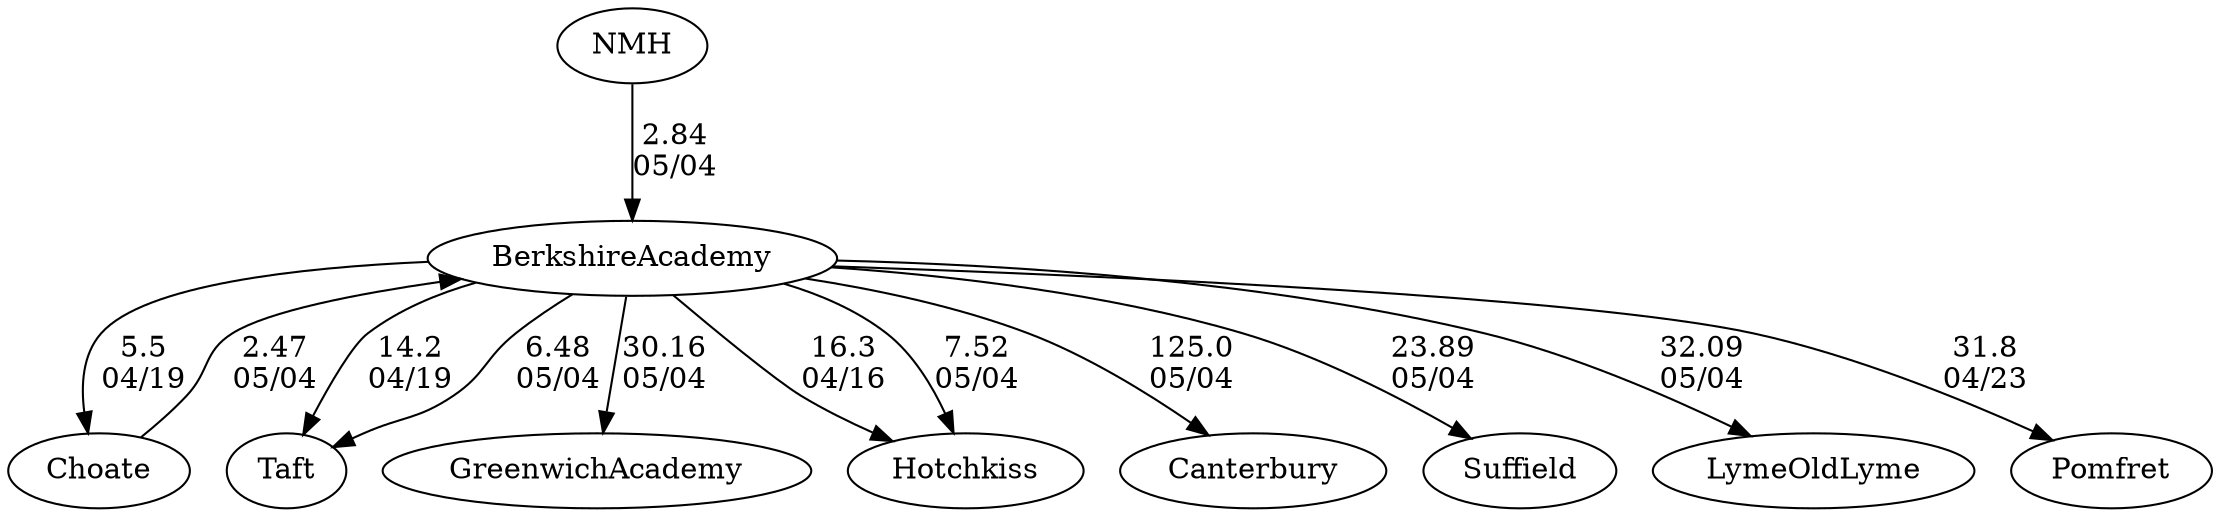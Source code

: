 digraph girls2foursBerkshireAcademy {Taft [URL="girls2foursBerkshireAcademyTaft.html"];Choate [URL="girls2foursBerkshireAcademyChoate.html"];GreenwichAcademy [URL="girls2foursBerkshireAcademyGreenwichAcademy.html"];NMH [URL="girls2foursBerkshireAcademyNMH.html"];Hotchkiss [URL="girls2foursBerkshireAcademyHotchkiss.html"];Canterbury [URL="girls2foursBerkshireAcademyCanterbury.html"];BerkshireAcademy [URL="girls2foursBerkshireAcademyBerkshireAcademy.html"];Suffield [URL="girls2foursBerkshireAcademySuffield.html"];LymeOldLyme [URL="girls2foursBerkshireAcademyLymeOldLyme.html"];Pomfret [URL="girls2foursBerkshireAcademyPomfret.html"];BerkshireAcademy -> Choate[label="5.5
04/19", weight="95", tooltip="NEIRA Boys & Girls Fours,Berkshire v. Choate & Taft			
Distance: 1500 M Conditions: Warm, partly cloudy. Steady tailwind ~8-12 mph throughout the afternoon; strongest in the latter 1000 M. Comments: In the G2 race, Berkshire stopped before the finish line and drifted across. Thanks to Choate and Taft for traveling to Camp Sloane for our annual early season tilt.
None", URL="https://www.row2k.com/results/resultspage.cfm?UID=9D6EF532608DCE0FFB64EAEAE8781272&cat=5", random="random"]; 
BerkshireAcademy -> Taft[label="14.2
04/19", weight="86", tooltip="NEIRA Boys & Girls Fours,Berkshire v. Choate & Taft			
Distance: 1500 M Conditions: Warm, partly cloudy. Steady tailwind ~8-12 mph throughout the afternoon; strongest in the latter 1000 M. Comments: In the G2 race, Berkshire stopped before the finish line and drifted across. Thanks to Choate and Taft for traveling to Camp Sloane for our annual early season tilt.
None", URL="https://www.row2k.com/results/resultspage.cfm?UID=9D6EF532608DCE0FFB64EAEAE8781272&cat=5", random="random"]; 
BerkshireAcademy -> Hotchkiss[label="16.3
04/16", weight="84", tooltip="NEIRA Boys & Girls Fours,Berkshire School vs. Hotchkiss			
Distance: 1500 M Conditions: Chilly and cloudy with variable cross headwinds building over the afternoon; strongest in the middle 500. Generally flat water with some slight chop in middle 500. Comments: Order of racing: G3-B4-G2-B3-G1-B2-G4-B1. Berkshire hotseated between G3 and G4. Great to be able to welcome our neighbors to the world of fours racing.
None", URL="https://www.row2k.com/results/resultspage.cfm?UID=146036DC0D57AEEFDD13651887C3B194&cat=5", random="random"]; 
BerkshireAcademy -> Pomfret[label="31.8
04/23", weight="69", tooltip="NEIRA Girls Fours, Pomfret v. Berkshire, Marianapolis			
Distance: 1500m Conditions: 8MPH headwind, stronger gusts in the first 500. Occasional gusty crosswinds, light chop, but generally good water. Comments: Alternated races with boys. Order of girls races: G3, G2, G1, G4. The 3rd boat race had to restart because of an over-the-head crab in the first 100m in the Berkshire boat.
None", URL="https://www.row2k.com/results/resultspage.cfm?UID=E5F9B2C1554A1FBD0FEB68B2E09DEB28&cat=1", random="random"]; 
NMH -> BerkshireAcademy[label="2.84
05/04", weight="98", tooltip="Founder's Day Regatta			
", URL="", random="random"]; 
Choate -> BerkshireAcademy[label="2.47
05/04", weight="98", tooltip="Founder's Day Regatta			
", URL="", random="random"]; 
BerkshireAcademy -> Hotchkiss[label="7.52
05/04", weight="93", tooltip="Founder's Day Regatta			
", URL="", random="random"]; 
BerkshireAcademy -> GreenwichAcademy[label="30.16
05/04", weight="70", tooltip="Founder's Day Regatta			
", URL="", random="random"]; 
BerkshireAcademy -> Taft[label="6.48
05/04", weight="94", tooltip="Founder's Day Regatta			
", URL="", random="random"]; 
BerkshireAcademy -> Suffield[label="23.89
05/04", weight="77", tooltip="Founder's Day Regatta			
", URL="", random="random"]; 
BerkshireAcademy -> LymeOldLyme[label="32.09
05/04", weight="68", tooltip="Founder's Day Regatta			
", URL="", random="random"]; 
BerkshireAcademy -> Canterbury[label="125.0
05/04", weight="-25", tooltip="Founder's Day Regatta			
", URL="", random="random"]}